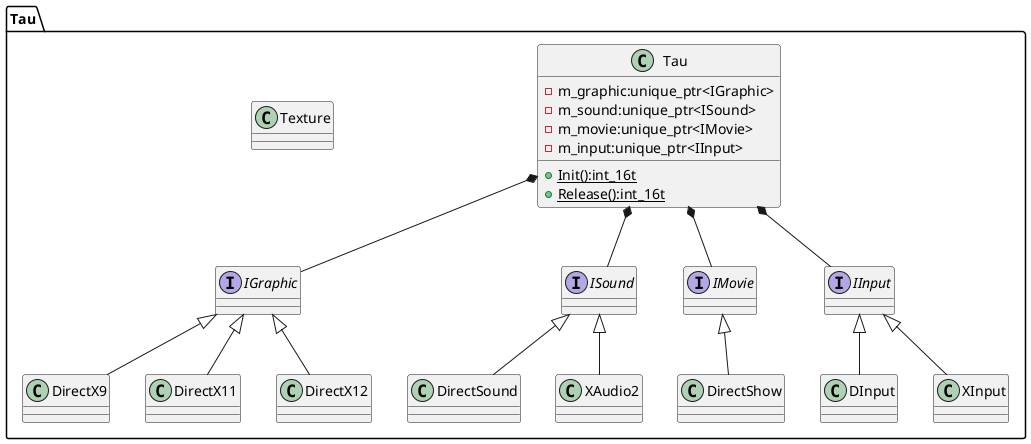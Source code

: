 @startuml Tau

set namespaceSeparator ::

namespace Tau{
  class Tau{
    -m_graphic:unique_ptr<IGraphic>
    -m_sound:unique_ptr<ISound>
    -m_movie:unique_ptr<IMovie>
    -m_input:unique_ptr<IInput>

    {static} +Init():int_16t
    {static} +Release():int_16t
  }
  
  interface IGraphic
  interface ISound
  interface IMovie
  interface IInput

  class DirectX9
  class DirectX11
  class DirectX12
  class DirectSound
  class XAudio2
  class DirectShow
  class Texture
  class DInput
  class XInput
}

Tau::IInput <|-- Tau::DInput
Tau::IInput <|-- Tau::XInput
Tau::IGraphic <|-- Tau::DirectX9
Tau::IGraphic <|-- Tau::DirectX11
Tau::IGraphic <|-- Tau::DirectX12
Tau::ISound <|-- Tau::XAudio2
Tau::ISound <|-- Tau::DirectSound
Tau::IMovie <|-- Tau::DirectShow
Tau::Tau *-- Tau::IGraphic
Tau::Tau *-- Tau::ISound
Tau::Tau *-- Tau::IMovie
Tau::Tau *-- Tau::IInput

@enduml
